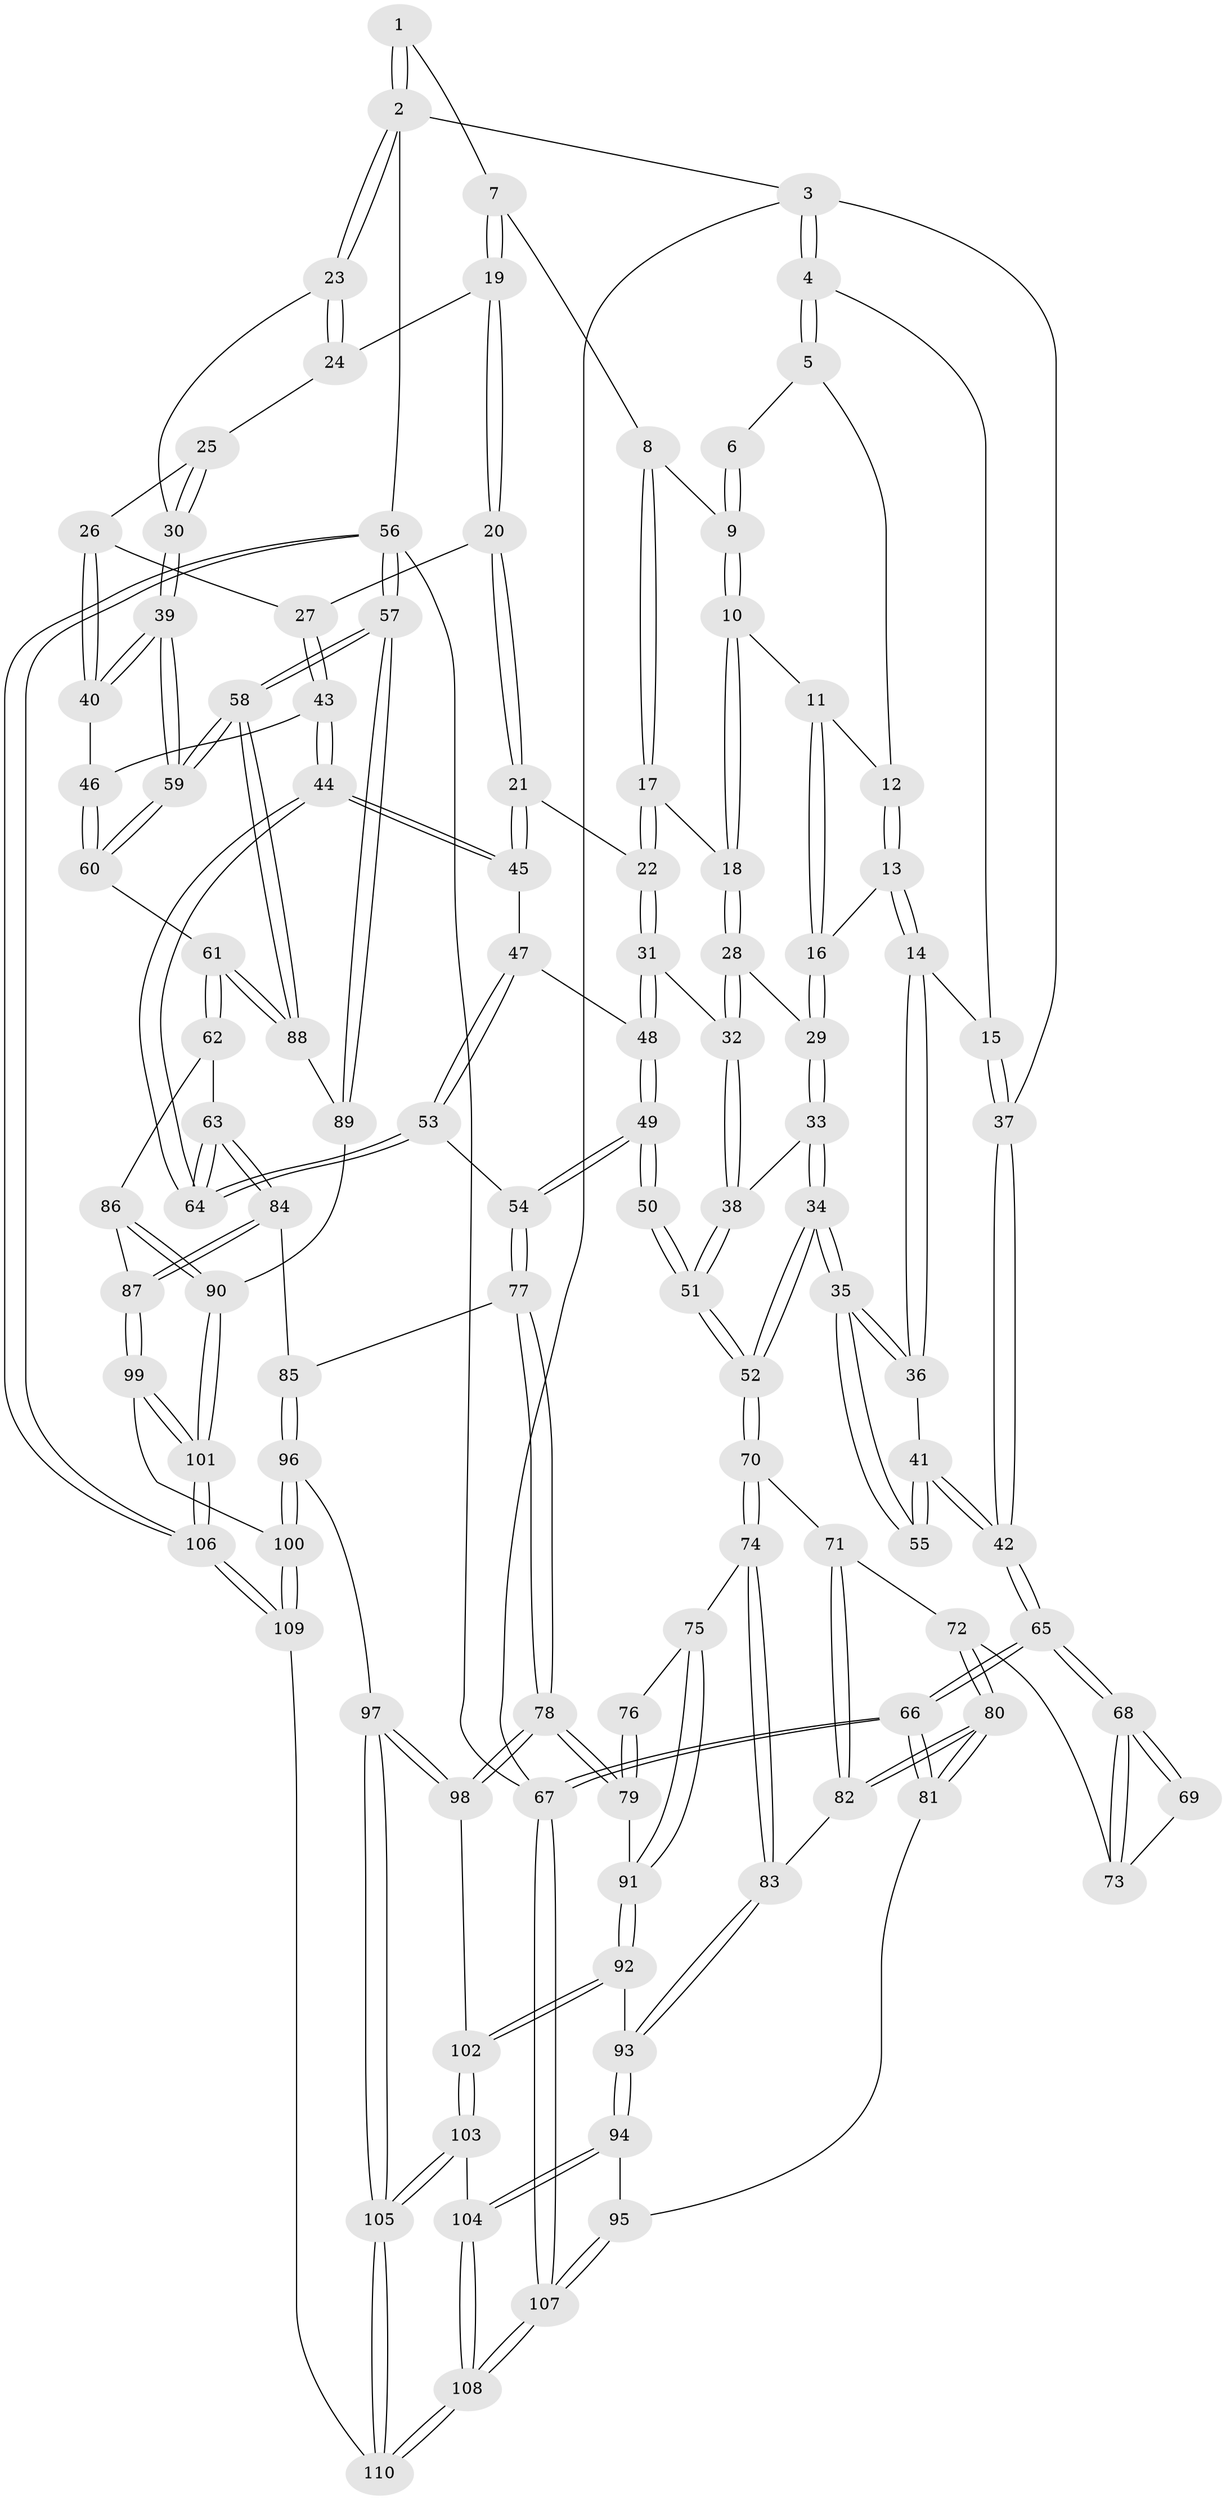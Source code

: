 // Generated by graph-tools (version 1.1) at 2025/11/02/27/25 16:11:53]
// undirected, 110 vertices, 272 edges
graph export_dot {
graph [start="1"]
  node [color=gray90,style=filled];
  1 [pos="+0.750426315941765+0"];
  2 [pos="+1+0"];
  3 [pos="+0+0"];
  4 [pos="+0.03927596991082693+0"];
  5 [pos="+0.2677455216900337+0"];
  6 [pos="+0.5238807134527026+0"];
  7 [pos="+0.7233638295723681+0.009715186404101581"];
  8 [pos="+0.6415601528579593+0.06302458911107112"];
  9 [pos="+0.5491082280511592+0.07309292528781439"];
  10 [pos="+0.48672032890864697+0.12303248293079035"];
  11 [pos="+0.36303107758153413+0"];
  12 [pos="+0.3398680331732132+0"];
  13 [pos="+0.26944697769761655+0.22331548618368435"];
  14 [pos="+0.22283836735639473+0.23813180294112526"];
  15 [pos="+0.21669889014877272+0.22902319435697727"];
  16 [pos="+0.3402674104614661+0.21562533038582574"];
  17 [pos="+0.6198502012918967+0.16219770321919993"];
  18 [pos="+0.48932971587170293+0.16191443064804747"];
  19 [pos="+0.7706740846566059+0.10915048932288628"];
  20 [pos="+0.7341748975634175+0.23932642459370376"];
  21 [pos="+0.6999627410833952+0.2533161599990699"];
  22 [pos="+0.6995960585468648+0.2533347850325347"];
  23 [pos="+1+0"];
  24 [pos="+0.7815834747779747+0.11022138489897906"];
  25 [pos="+0.9389031809152205+0.16162470751684452"];
  26 [pos="+0.8365219475483106+0.2771539277819271"];
  27 [pos="+0.7927865171528707+0.27245907859231244"];
  28 [pos="+0.468954727347565+0.23033384702339685"];
  29 [pos="+0.4092268094170135+0.2363549700559934"];
  30 [pos="+1+0.07899648603436843"];
  31 [pos="+0.5603500198884567+0.31988361319930464"];
  32 [pos="+0.5288273746638735+0.31237191027946937"];
  33 [pos="+0.33468947069848093+0.3888420756145553"];
  34 [pos="+0.2530968192055633+0.44203383075185676"];
  35 [pos="+0.2493072442924755+0.43909531415496533"];
  36 [pos="+0.22018995035672653+0.2484062642251585"];
  37 [pos="+0+0.14486849594297269"];
  38 [pos="+0.48074769769591896+0.3738272671143026"];
  39 [pos="+1+0.3856860744008905"];
  40 [pos="+0.9621264692537327+0.38154242227370755"];
  41 [pos="+0+0.3363861487581117"];
  42 [pos="+0+0.3290806697697636"];
  43 [pos="+0.7893504855426688+0.46434157921184555"];
  44 [pos="+0.747445290755851+0.49399545125433997"];
  45 [pos="+0.7240433346009655+0.4669912936356571"];
  46 [pos="+0.8484682925099147+0.4491617032224051"];
  47 [pos="+0.6049822913280357+0.40469621178089876"];
  48 [pos="+0.6019925257538981+0.4023909810601136"];
  49 [pos="+0.5099735595522715+0.5344177436132399"];
  50 [pos="+0.49536958040197526+0.5293524921724179"];
  51 [pos="+0.4648647569682508+0.49556044175317726"];
  52 [pos="+0.27261592536323914+0.4833033243085374"];
  53 [pos="+0.5993084156390502+0.5874733016407114"];
  54 [pos="+0.5805735116141894+0.592513399353459"];
  55 [pos="+0.23731884829771632+0.43964068473245005"];
  56 [pos="+1+1"];
  57 [pos="+1+1"];
  58 [pos="+1+0.7964168282922557"];
  59 [pos="+1+0.560344643205258"];
  60 [pos="+0.9599951201767695+0.6205411769326123"];
  61 [pos="+0.9252760245129739+0.6379144846850252"];
  62 [pos="+0.8904955193811798+0.6373631868835948"];
  63 [pos="+0.7429543081547691+0.5850894428377361"];
  64 [pos="+0.7319870008218549+0.5686678568073718"];
  65 [pos="+0+0.4284149181397092"];
  66 [pos="+0+0.7893237731394142"];
  67 [pos="+0+1"];
  68 [pos="+0+0.4421167147692783"];
  69 [pos="+0.14361951336860726+0.4824380193601677"];
  70 [pos="+0.2721316700890453+0.507683775461903"];
  71 [pos="+0.16328166469081065+0.6084150787367177"];
  72 [pos="+0.08472640426503275+0.5764949510815645"];
  73 [pos="+0.08138660685244135+0.5676976996160751"];
  74 [pos="+0.3120314513782356+0.6038446089695029"];
  75 [pos="+0.3521049684688153+0.65007953952499"];
  76 [pos="+0.46010634498807457+0.566721040741303"];
  77 [pos="+0.549995134138917+0.6768739776924506"];
  78 [pos="+0.4868309100980018+0.7391933856029365"];
  79 [pos="+0.46563485826029094+0.72314617070973"];
  80 [pos="+0.004429265869629322+0.7567873575030167"];
  81 [pos="+0+0.7628306650968539"];
  82 [pos="+0.158357566982091+0.6953287591766263"];
  83 [pos="+0.18126778774431135+0.7034355133635356"];
  84 [pos="+0.7331326897029503+0.6613431877168271"];
  85 [pos="+0.6640468638081046+0.745408378256597"];
  86 [pos="+0.8470541252430844+0.7139325274619648"];
  87 [pos="+0.7825769085086309+0.7561570417756203"];
  88 [pos="+0.923872673507756+0.7795474850277061"];
  89 [pos="+0.9068012361736721+0.8014156296207295"];
  90 [pos="+0.8754532703095593+0.8286938657767715"];
  91 [pos="+0.35297028145034653+0.652756762046221"];
  92 [pos="+0.29269472854826+0.7559709886245912"];
  93 [pos="+0.2332167761028769+0.7549388494601655"];
  94 [pos="+0.18532669677164576+0.8450270455637545"];
  95 [pos="+0.11169111675134698+0.8459179632173849"];
  96 [pos="+0.6669587440998178+0.8349443189709497"];
  97 [pos="+0.5165285842900788+0.8194547211913127"];
  98 [pos="+0.4867616442538524+0.7557836862392454"];
  99 [pos="+0.7864819185016539+0.868195296148609"];
  100 [pos="+0.6976855064172586+0.8639089163331548"];
  101 [pos="+0.8269395855146914+0.8900757831257858"];
  102 [pos="+0.3335170324644727+0.827823864282405"];
  103 [pos="+0.3299243365452084+0.8534818398407277"];
  104 [pos="+0.24302505380654915+0.8987687352256881"];
  105 [pos="+0.4606025147870272+1"];
  106 [pos="+1+1"];
  107 [pos="+0.13844362168445973+1"];
  108 [pos="+0.18598973531341345+1"];
  109 [pos="+0.5027515990002686+1"];
  110 [pos="+0.48286607882064414+1"];
  1 -- 2;
  1 -- 2;
  1 -- 7;
  2 -- 3;
  2 -- 23;
  2 -- 23;
  2 -- 56;
  3 -- 4;
  3 -- 4;
  3 -- 37;
  3 -- 67;
  4 -- 5;
  4 -- 5;
  4 -- 15;
  5 -- 6;
  5 -- 12;
  6 -- 9;
  6 -- 9;
  7 -- 8;
  7 -- 19;
  7 -- 19;
  8 -- 9;
  8 -- 17;
  8 -- 17;
  9 -- 10;
  9 -- 10;
  10 -- 11;
  10 -- 18;
  10 -- 18;
  11 -- 12;
  11 -- 16;
  11 -- 16;
  12 -- 13;
  12 -- 13;
  13 -- 14;
  13 -- 14;
  13 -- 16;
  14 -- 15;
  14 -- 36;
  14 -- 36;
  15 -- 37;
  15 -- 37;
  16 -- 29;
  16 -- 29;
  17 -- 18;
  17 -- 22;
  17 -- 22;
  18 -- 28;
  18 -- 28;
  19 -- 20;
  19 -- 20;
  19 -- 24;
  20 -- 21;
  20 -- 21;
  20 -- 27;
  21 -- 22;
  21 -- 45;
  21 -- 45;
  22 -- 31;
  22 -- 31;
  23 -- 24;
  23 -- 24;
  23 -- 30;
  24 -- 25;
  25 -- 26;
  25 -- 30;
  25 -- 30;
  26 -- 27;
  26 -- 40;
  26 -- 40;
  27 -- 43;
  27 -- 43;
  28 -- 29;
  28 -- 32;
  28 -- 32;
  29 -- 33;
  29 -- 33;
  30 -- 39;
  30 -- 39;
  31 -- 32;
  31 -- 48;
  31 -- 48;
  32 -- 38;
  32 -- 38;
  33 -- 34;
  33 -- 34;
  33 -- 38;
  34 -- 35;
  34 -- 35;
  34 -- 52;
  34 -- 52;
  35 -- 36;
  35 -- 36;
  35 -- 55;
  35 -- 55;
  36 -- 41;
  37 -- 42;
  37 -- 42;
  38 -- 51;
  38 -- 51;
  39 -- 40;
  39 -- 40;
  39 -- 59;
  39 -- 59;
  40 -- 46;
  41 -- 42;
  41 -- 42;
  41 -- 55;
  41 -- 55;
  42 -- 65;
  42 -- 65;
  43 -- 44;
  43 -- 44;
  43 -- 46;
  44 -- 45;
  44 -- 45;
  44 -- 64;
  44 -- 64;
  45 -- 47;
  46 -- 60;
  46 -- 60;
  47 -- 48;
  47 -- 53;
  47 -- 53;
  48 -- 49;
  48 -- 49;
  49 -- 50;
  49 -- 50;
  49 -- 54;
  49 -- 54;
  50 -- 51;
  50 -- 51;
  51 -- 52;
  51 -- 52;
  52 -- 70;
  52 -- 70;
  53 -- 54;
  53 -- 64;
  53 -- 64;
  54 -- 77;
  54 -- 77;
  56 -- 57;
  56 -- 57;
  56 -- 106;
  56 -- 106;
  56 -- 67;
  57 -- 58;
  57 -- 58;
  57 -- 89;
  57 -- 89;
  58 -- 59;
  58 -- 59;
  58 -- 88;
  58 -- 88;
  59 -- 60;
  59 -- 60;
  60 -- 61;
  61 -- 62;
  61 -- 62;
  61 -- 88;
  61 -- 88;
  62 -- 63;
  62 -- 86;
  63 -- 64;
  63 -- 64;
  63 -- 84;
  63 -- 84;
  65 -- 66;
  65 -- 66;
  65 -- 68;
  65 -- 68;
  66 -- 67;
  66 -- 67;
  66 -- 81;
  66 -- 81;
  67 -- 107;
  67 -- 107;
  68 -- 69;
  68 -- 69;
  68 -- 73;
  68 -- 73;
  69 -- 73;
  70 -- 71;
  70 -- 74;
  70 -- 74;
  71 -- 72;
  71 -- 82;
  71 -- 82;
  72 -- 73;
  72 -- 80;
  72 -- 80;
  74 -- 75;
  74 -- 83;
  74 -- 83;
  75 -- 76;
  75 -- 91;
  75 -- 91;
  76 -- 79;
  76 -- 79;
  77 -- 78;
  77 -- 78;
  77 -- 85;
  78 -- 79;
  78 -- 79;
  78 -- 98;
  78 -- 98;
  79 -- 91;
  80 -- 81;
  80 -- 81;
  80 -- 82;
  80 -- 82;
  81 -- 95;
  82 -- 83;
  83 -- 93;
  83 -- 93;
  84 -- 85;
  84 -- 87;
  84 -- 87;
  85 -- 96;
  85 -- 96;
  86 -- 87;
  86 -- 90;
  86 -- 90;
  87 -- 99;
  87 -- 99;
  88 -- 89;
  89 -- 90;
  90 -- 101;
  90 -- 101;
  91 -- 92;
  91 -- 92;
  92 -- 93;
  92 -- 102;
  92 -- 102;
  93 -- 94;
  93 -- 94;
  94 -- 95;
  94 -- 104;
  94 -- 104;
  95 -- 107;
  95 -- 107;
  96 -- 97;
  96 -- 100;
  96 -- 100;
  97 -- 98;
  97 -- 98;
  97 -- 105;
  97 -- 105;
  98 -- 102;
  99 -- 100;
  99 -- 101;
  99 -- 101;
  100 -- 109;
  100 -- 109;
  101 -- 106;
  101 -- 106;
  102 -- 103;
  102 -- 103;
  103 -- 104;
  103 -- 105;
  103 -- 105;
  104 -- 108;
  104 -- 108;
  105 -- 110;
  105 -- 110;
  106 -- 109;
  106 -- 109;
  107 -- 108;
  107 -- 108;
  108 -- 110;
  108 -- 110;
  109 -- 110;
}
